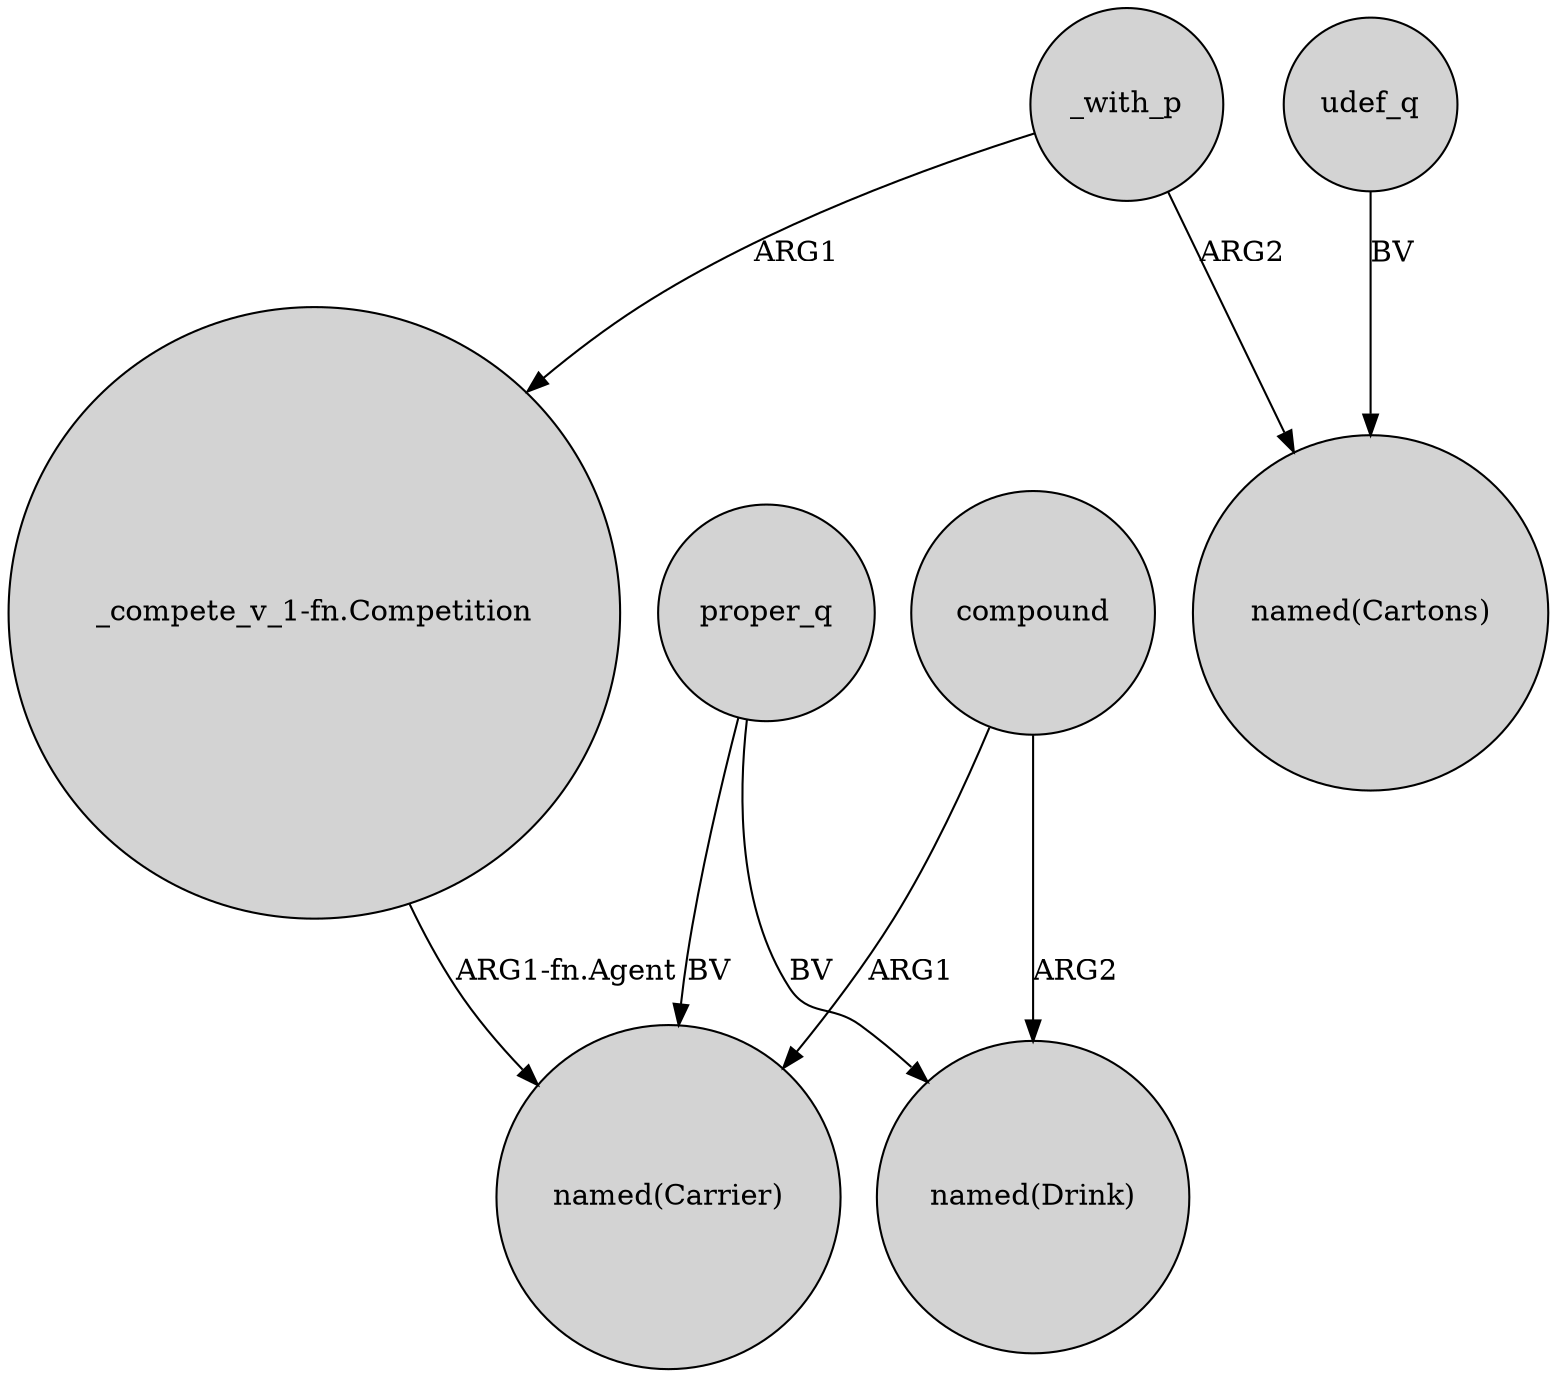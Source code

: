 digraph {
	node [shape=circle style=filled]
	compound -> "named(Drink)" [label=ARG2]
	proper_q -> "named(Carrier)" [label=BV]
	compound -> "named(Carrier)" [label=ARG1]
	udef_q -> "named(Cartons)" [label=BV]
	proper_q -> "named(Drink)" [label=BV]
	_with_p -> "_compete_v_1-fn.Competition" [label=ARG1]
	"_compete_v_1-fn.Competition" -> "named(Carrier)" [label="ARG1-fn.Agent"]
	_with_p -> "named(Cartons)" [label=ARG2]
}
